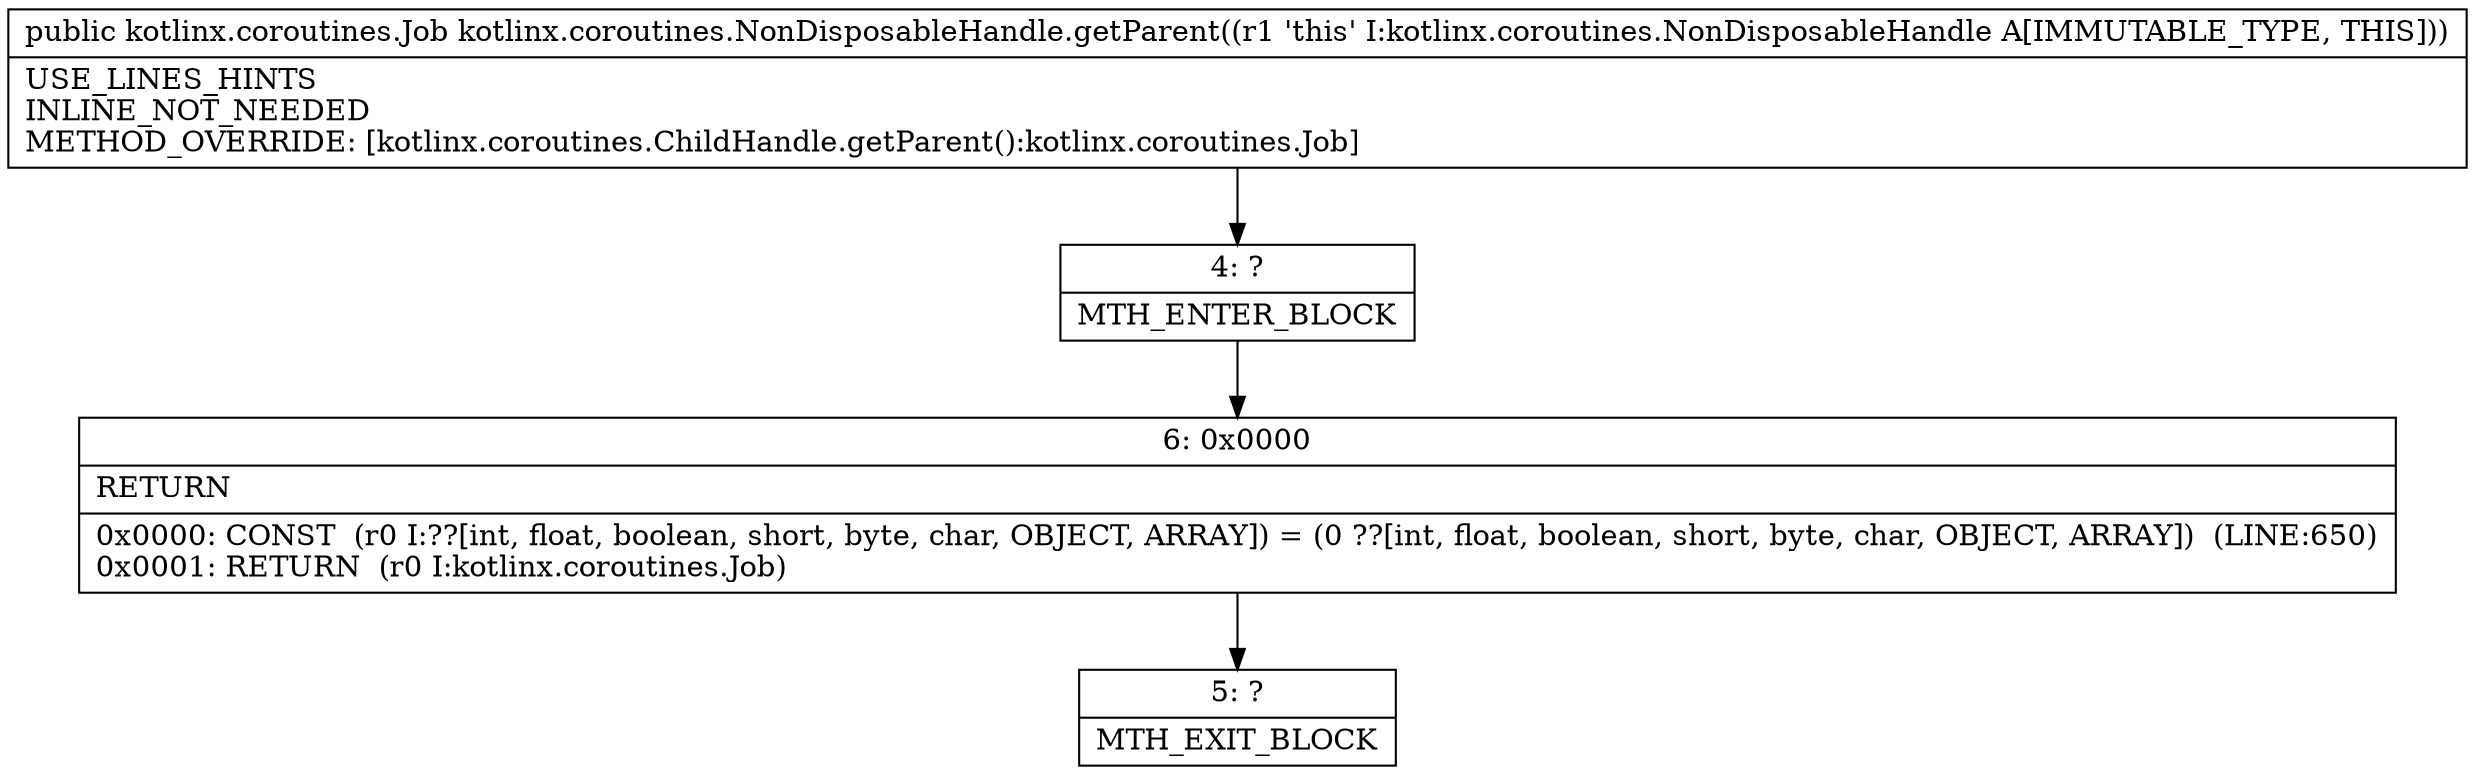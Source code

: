 digraph "CFG forkotlinx.coroutines.NonDisposableHandle.getParent()Lkotlinx\/coroutines\/Job;" {
Node_4 [shape=record,label="{4\:\ ?|MTH_ENTER_BLOCK\l}"];
Node_6 [shape=record,label="{6\:\ 0x0000|RETURN\l|0x0000: CONST  (r0 I:??[int, float, boolean, short, byte, char, OBJECT, ARRAY]) = (0 ??[int, float, boolean, short, byte, char, OBJECT, ARRAY])  (LINE:650)\l0x0001: RETURN  (r0 I:kotlinx.coroutines.Job) \l}"];
Node_5 [shape=record,label="{5\:\ ?|MTH_EXIT_BLOCK\l}"];
MethodNode[shape=record,label="{public kotlinx.coroutines.Job kotlinx.coroutines.NonDisposableHandle.getParent((r1 'this' I:kotlinx.coroutines.NonDisposableHandle A[IMMUTABLE_TYPE, THIS]))  | USE_LINES_HINTS\lINLINE_NOT_NEEDED\lMETHOD_OVERRIDE: [kotlinx.coroutines.ChildHandle.getParent():kotlinx.coroutines.Job]\l}"];
MethodNode -> Node_4;Node_4 -> Node_6;
Node_6 -> Node_5;
}

